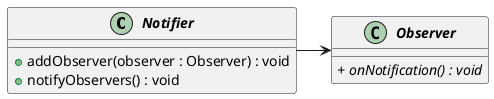 
@startuml

set namespaceSeparator ::

class "**//Notifier//**" as Notifier {
    + addObserver(observer : Observer) : void
    + notifyObservers() : void
}

class "**//Observer//**" as Observer {
    //+ onNotification() : void//
}

Notifier -> Observer

@enduml

